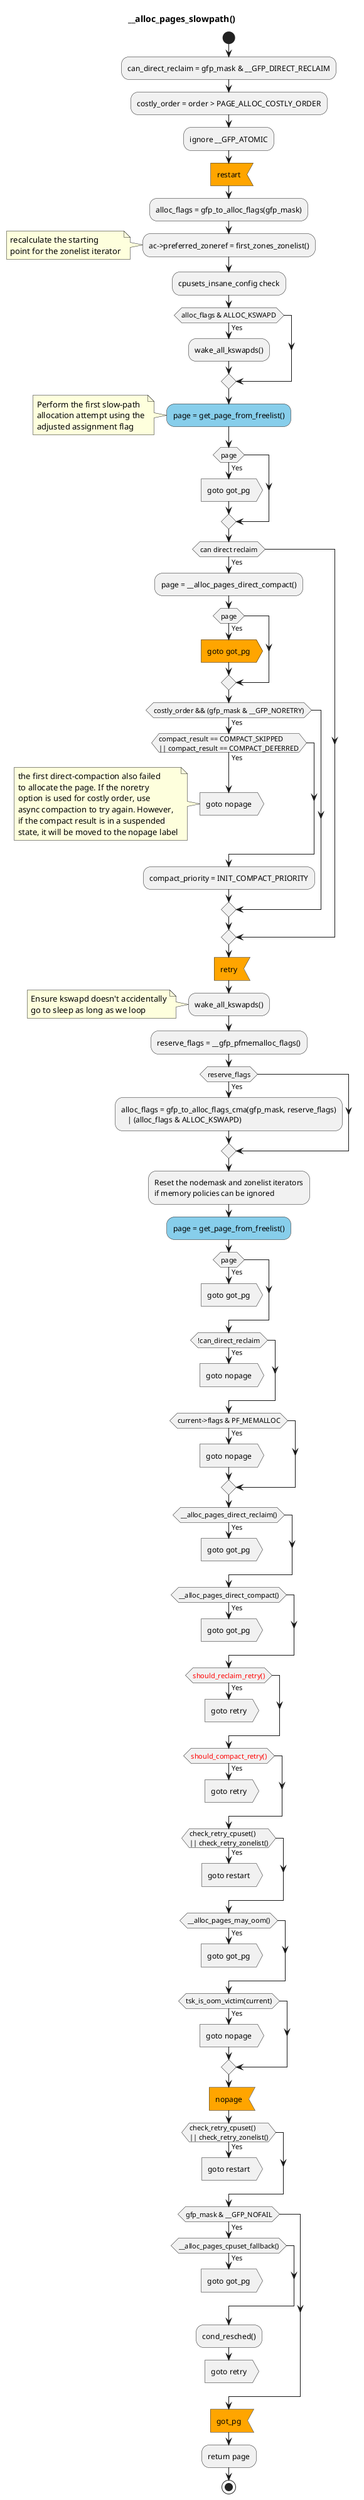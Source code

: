 @startuml

title __alloc_pages_slowpath()

start
:can_direct_reclaim = gfp_mask & __GFP_DIRECT_RECLAIM;
:costly_order = order > PAGE_ALLOC_COSTLY_ORDER;
:ignore __GFP_ATOMIC;
#Orange:restart;<<input>>
:alloc_flags = gfp_to_alloc_flags(gfp_mask);
:ac->preferred_zoneref = first_zones_zonelist();
note left
    recalculate the starting
    point for the zonelist iterator
end note
:cpusets_insane_config check;
if (alloc_flags & ALLOC_KSWAPD) then (Yes)
    :wake_all_kswapds();
endif
#SkyBlue:page = get_page_from_freelist();
note left
    Perform the first slow-path
    allocation attempt using the
    adjusted assignment flag
end note
if (page) then (Yes)
    :goto got_pg;<<output>>
endif
if (can direct reclaim) then (Yes)
    :page = __alloc_pages_direct_compact();
    if (page) then (Yes)
        #Orange:goto got_pg;<<output>>
    endif
    if (costly_order && (gfp_mask & __GFP_NORETRY)) then (Yes)
        if (compact_result == COMPACT_SKIPPED\n|| compact_result == COMPACT_DEFERRED) then (Yes)
            :goto nopage;<<output>>
            note left
                the first direct-compaction also failed
                to allocate the page. If the noretry
                option is used for costly order, use
                async compaction to try again. However,
                if the compact result is in a suspended
                state, it will be moved to the nopage label
            end note
            detach
        endif
        :compact_priority = INIT_COMPACT_PRIORITY;
    endif
endif
#Orange:retry;<<input>>
:wake_all_kswapds();
note left
    Ensure kswapd doesn't accidentally
    go to sleep as long as we loop
end note
:reserve_flags = __gfp_pfmemalloc_flags();
if (reserve_flags) then (Yes)
	:alloc_flags = gfp_to_alloc_flags_cma(gfp_mask, reserve_flags)
    | (alloc_flags & ALLOC_KSWAPD);
endif
:Reset the nodemask and zonelist iterators
if memory policies can be ignored;
#SkyBlue:page = get_page_from_freelist();
if (page) then (Yes)
	:goto got_pg;<<output>>
    detach
endif
if (!can_direct_reclaim) then (Yes)
	:goto nopage;<<output>>
    detach
endif

if (current->flags & PF_MEMALLOC) then (Yes)
	:goto nopage;<<output>>
endif
if (__alloc_pages_direct_reclaim()) then (Yes)
	:goto got_pg;<<output>>
    detach
endif
if (__alloc_pages_direct_compact()) then (Yes)
	:goto got_pg;<<output>>
    detach
endif
if (<color:red>should_reclaim_retry()) then (Yes)
    :goto retry;<<output>>
    detach
endif
if (<color:red>should_compact_retry()) then (Yes)
    :goto retry;<<output>>
    detach
endif
if (check_retry_cpuset()\n|| check_retry_zonelist()) then (Yes)
	:goto restart;<<output>>
    detach
endif
if (__alloc_pages_may_oom()) then (Yes)
	:goto got_pg;<<output>>
    detach
endif
if (tsk_is_oom_victim(current)) then (Yes)
    :goto nopage;<<output>>
endif
#Orange:nopage;<<input>>
if (check_retry_cpuset()\n|| check_retry_zonelist()) then (Yes)
	:goto restart;<<output>>
    detach
endif
if (gfp_mask & __GFP_NOFAIL) then (Yes)
	if (__alloc_pages_cpuset_fallback()) then (Yes)
        :goto got_pg;<<output>>
        detach
    endif
    :cond_resched();
	:goto retry;<<output>>
    detach
endif
#Orange:got_pg;<<input>>
:return page;

stop

@enduml